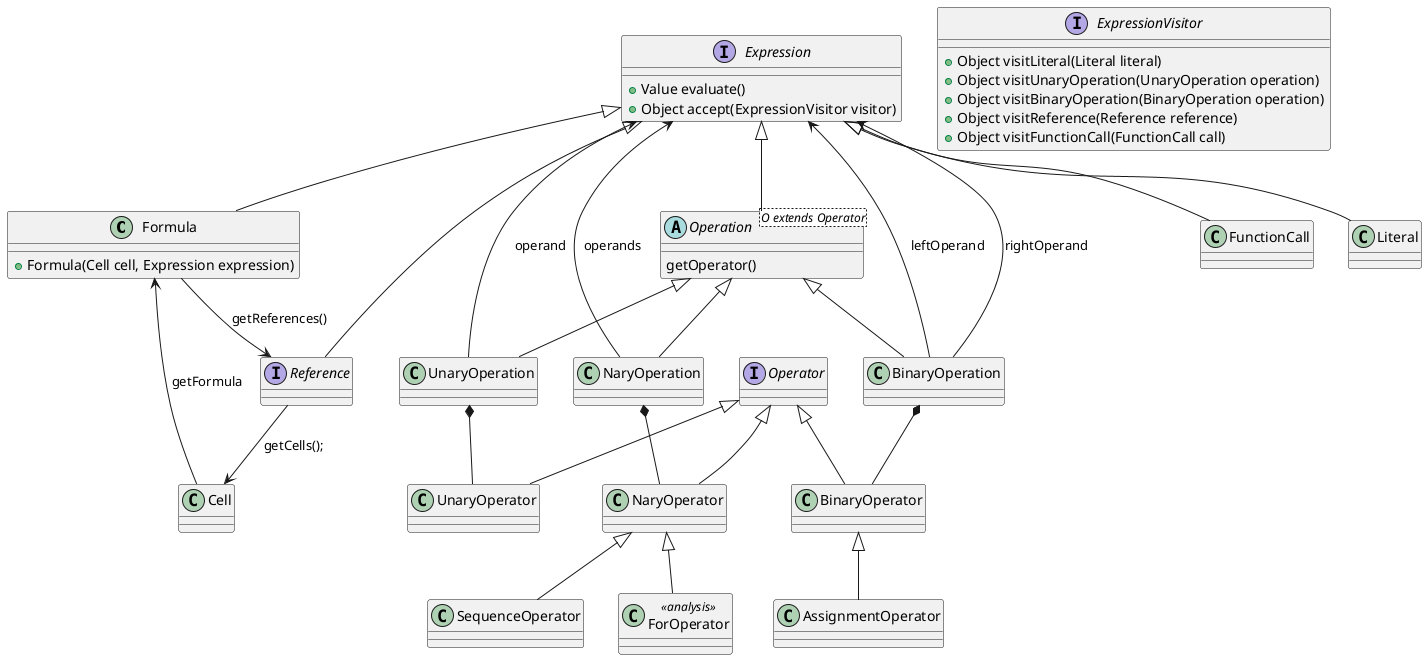 @startuml domain_model_formulas.png
class Formula {
	+Formula(Cell cell, Expression expression) 
}
interface Expression {
	+Value evaluate()
	+Object accept(ExpressionVisitor visitor)
}
interface Reference {
}
interface Operator {
}
class UnaryOperator {
}
class BinaryOperator {
}
class NaryOperator {
}
class SequenceOperator {
}
class ForOperator <<analysis>> {
}
class AssignmentOperator {
}
abstract class Operation <O extends Operator> {
    getOperator() 
}
class UnaryOperation {
}
class BinaryOperation {
}
class NaryOperation {
}
class FunctionCall {
}
class Literal {
}
interface ExpressionVisitor {
	+Object visitLiteral(Literal literal)
	+Object visitUnaryOperation(UnaryOperation operation)
	+Object visitBinaryOperation(BinaryOperation operation)
	+Object visitReference(Reference reference)
	+Object visitFunctionCall(FunctionCall call)
}
Expression <|-- Formula
Expression <|-- Reference
Expression <|-- Operation
Expression <|-- FunctionCall
Expression <|-- Literal
Operation <|-- UnaryOperation
Operation <|-- BinaryOperation
Operation <|-- NaryOperation
Formula --> Reference : getReferences()
Reference --> Cell : getCells();
Cell --> Formula : getFormula
UnaryOperation --> Expression : operand
BinaryOperation --> Expression : leftOperand
BinaryOperation --> Expression : rightOperand
NaryOperation --> Expression : operands

Operator <|-- UnaryOperator
Operator <|-- BinaryOperator
Operator <|-- NaryOperator

UnaryOperation *-- UnaryOperator
BinaryOperation *-- BinaryOperator
NaryOperation *-- NaryOperator

NaryOperator <|-- SequenceOperator
NaryOperator <|-- ForOperator

BinaryOperator <|-- AssignmentOperator
  @enduml